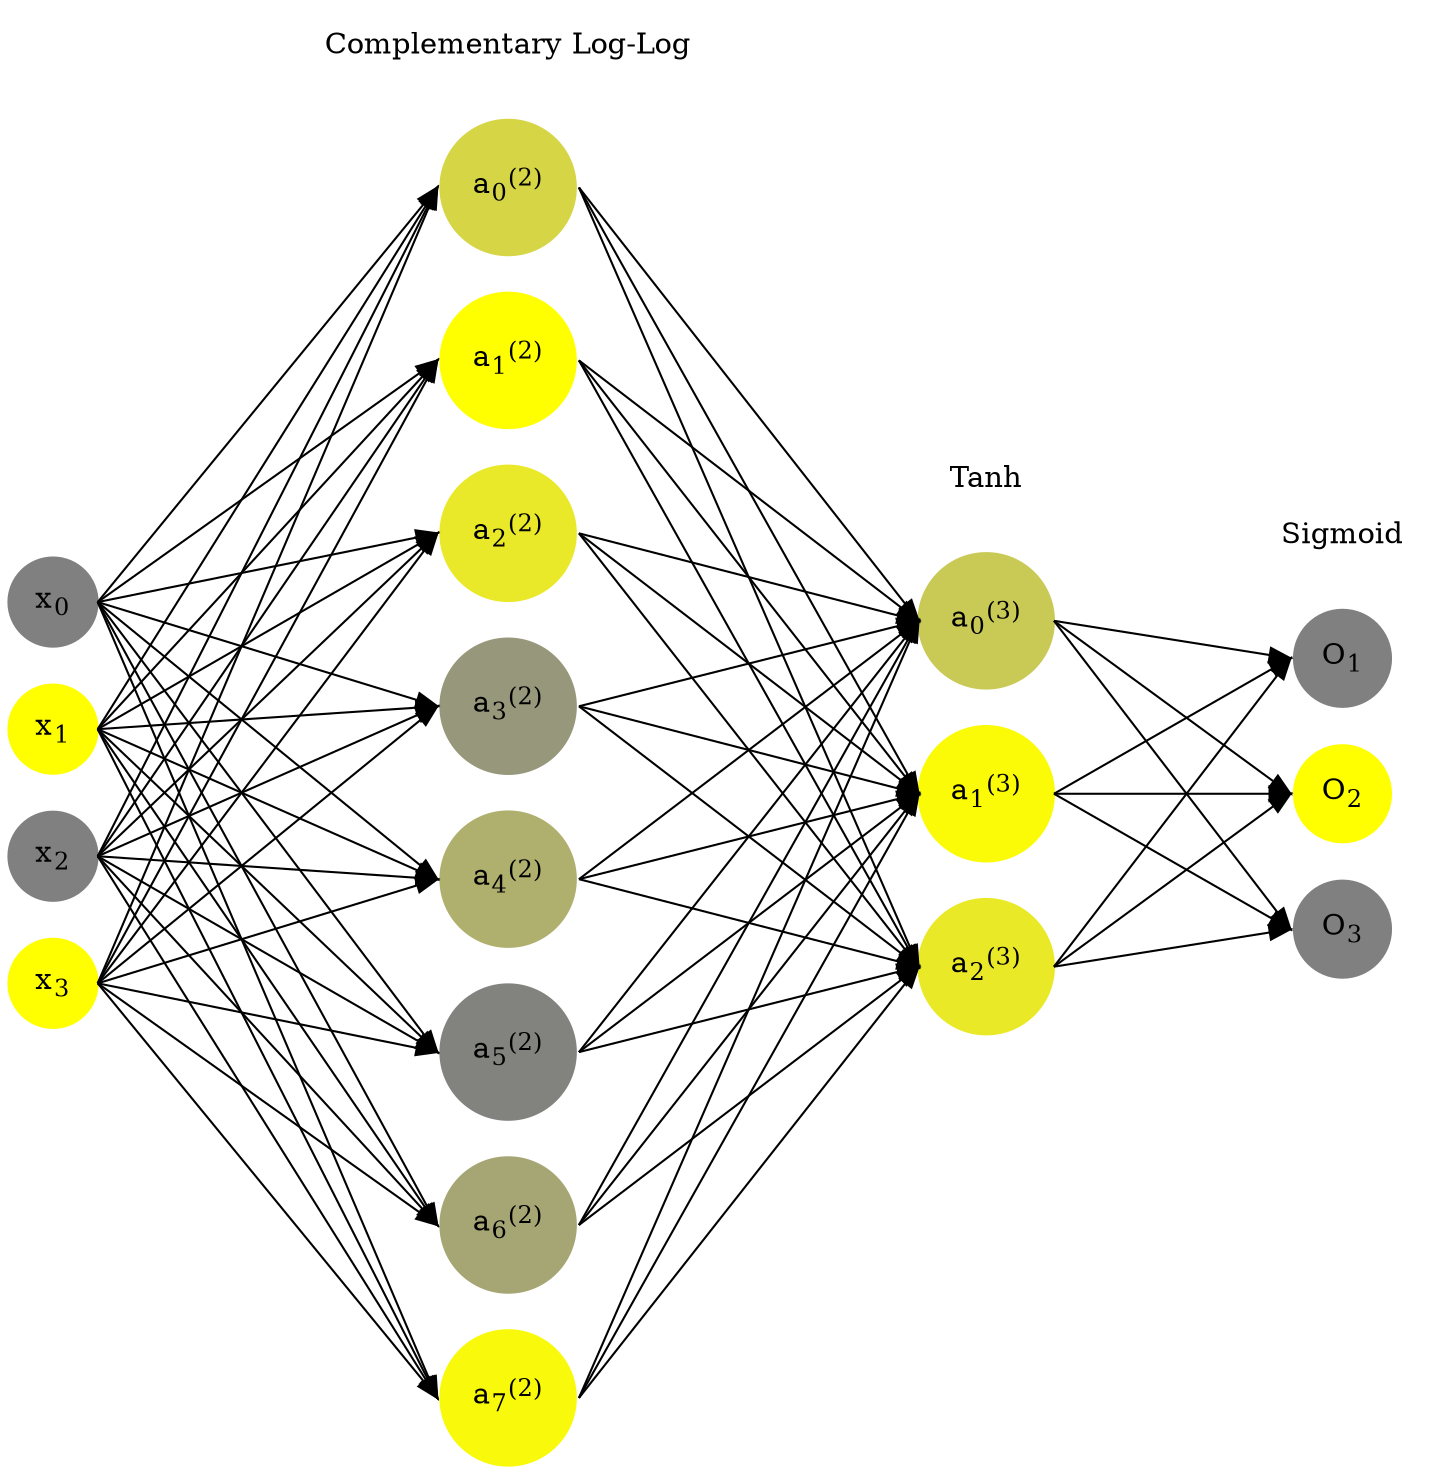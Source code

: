 digraph G {
	rankdir = LR;
	splines=false;
	edge[style=invis];
	ranksep= 1.4;
	{
	node [shape=circle, color="0.1667, 0.0, 0.5", style=filled, fillcolor="0.1667, 0.0, 0.5"];
	x0 [label=<x<sub>0</sub>>];
	}
	{
	node [shape=circle, color="0.1667, 1.0, 1.0", style=filled, fillcolor="0.1667, 1.0, 1.0"];
	x1 [label=<x<sub>1</sub>>];
	}
	{
	node [shape=circle, color="0.1667, 0.0, 0.5", style=filled, fillcolor="0.1667, 0.0, 0.5"];
	x2 [label=<x<sub>2</sub>>];
	}
	{
	node [shape=circle, color="0.1667, 1.0, 1.0", style=filled, fillcolor="0.1667, 1.0, 1.0"];
	x3 [label=<x<sub>3</sub>>];
	}
	{
	node [shape=circle, color="0.1667, 0.668483, 0.834241", style=filled, fillcolor="0.1667, 0.668483, 0.834241"];
	a02 [label=<a<sub>0</sub><sup>(2)</sup>>];
	}
	{
	node [shape=circle, color="0.1667, 1.000000, 1.000000", style=filled, fillcolor="0.1667, 1.000000, 1.000000"];
	a12 [label=<a<sub>1</sub><sup>(2)</sup>>];
	}
	{
	node [shape=circle, color="0.1667, 0.824249, 0.912124", style=filled, fillcolor="0.1667, 0.824249, 0.912124"];
	a22 [label=<a<sub>2</sub><sup>(2)</sup>>];
	}
	{
	node [shape=circle, color="0.1667, 0.183373, 0.591687", style=filled, fillcolor="0.1667, 0.183373, 0.591687"];
	a32 [label=<a<sub>3</sub><sup>(2)</sup>>];
	}
	{
	node [shape=circle, color="0.1667, 0.372405, 0.686203", style=filled, fillcolor="0.1667, 0.372405, 0.686203"];
	a42 [label=<a<sub>4</sub><sup>(2)</sup>>];
	}
	{
	node [shape=circle, color="0.1667, 0.017633, 0.508817", style=filled, fillcolor="0.1667, 0.017633, 0.508817"];
	a52 [label=<a<sub>5</sub><sup>(2)</sup>>];
	}
	{
	node [shape=circle, color="0.1667, 0.302977, 0.651488", style=filled, fillcolor="0.1667, 0.302977, 0.651488"];
	a62 [label=<a<sub>6</sub><sup>(2)</sup>>];
	}
	{
	node [shape=circle, color="0.1667, 0.952095, 0.976047", style=filled, fillcolor="0.1667, 0.952095, 0.976047"];
	a72 [label=<a<sub>7</sub><sup>(2)</sup>>];
	}
	{
	node [shape=circle, color="0.1667, 0.575176, 0.787588", style=filled, fillcolor="0.1667, 0.575176, 0.787588"];
	a03 [label=<a<sub>0</sub><sup>(3)</sup>>];
	}
	{
	node [shape=circle, color="0.1667, 0.964959, 0.982480", style=filled, fillcolor="0.1667, 0.964959, 0.982480"];
	a13 [label=<a<sub>1</sub><sup>(3)</sup>>];
	}
	{
	node [shape=circle, color="0.1667, 0.826972, 0.913486", style=filled, fillcolor="0.1667, 0.826972, 0.913486"];
	a23 [label=<a<sub>2</sub><sup>(3)</sup>>];
	}
	{
	node [shape=circle, color="0.1667, 0.0, 0.5", style=filled, fillcolor="0.1667, 0.0, 0.5"];
	O1 [label=<O<sub>1</sub>>];
	}
	{
	node [shape=circle, color="0.1667, 1.0, 1.0", style=filled, fillcolor="0.1667, 1.0, 1.0"];
	O2 [label=<O<sub>2</sub>>];
	}
	{
	node [shape=circle, color="0.1667, 0.0, 0.5", style=filled, fillcolor="0.1667, 0.0, 0.5"];
	O3 [label=<O<sub>3</sub>>];
	}
	{
	rank=same;
	x0->x1->x2->x3;
	}
	{
	rank=same;
	a02->a12->a22->a32->a42->a52->a62->a72;
	}
	{
	rank=same;
	a03->a13->a23;
	}
	{
	rank=same;
	O1->O2->O3;
	}
	l1 [shape=plaintext,label="Complementary Log-Log"];
	l1->a02;
	{rank=same; l1;a02};
	l2 [shape=plaintext,label="Tanh"];
	l2->a03;
	{rank=same; l2;a03};
	l3 [shape=plaintext,label="Sigmoid"];
	l3->O1;
	{rank=same; l3;O1};
edge[style=solid, tailport=e, headport=w];
	{x0;x1;x2;x3} -> {a02;a12;a22;a32;a42;a52;a62;a72};
	{a02;a12;a22;a32;a42;a52;a62;a72} -> {a03;a13;a23};
	{a03;a13;a23} -> {O1,O2,O3};
}